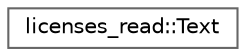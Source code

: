 digraph "类继承关系图"
{
 // LATEX_PDF_SIZE
  bgcolor="transparent";
  edge [fontname=Helvetica,fontsize=10,labelfontname=Helvetica,labelfontsize=10];
  node [fontname=Helvetica,fontsize=10,shape=box,height=0.2,width=0.4];
  rankdir="LR";
  Node0 [id="Node000000",label="licenses_read::Text",height=0.2,width=0.4,color="grey40", fillcolor="white", style="filled",URL="$structlicenses__read_1_1_text.html",tooltip=" "];
}
